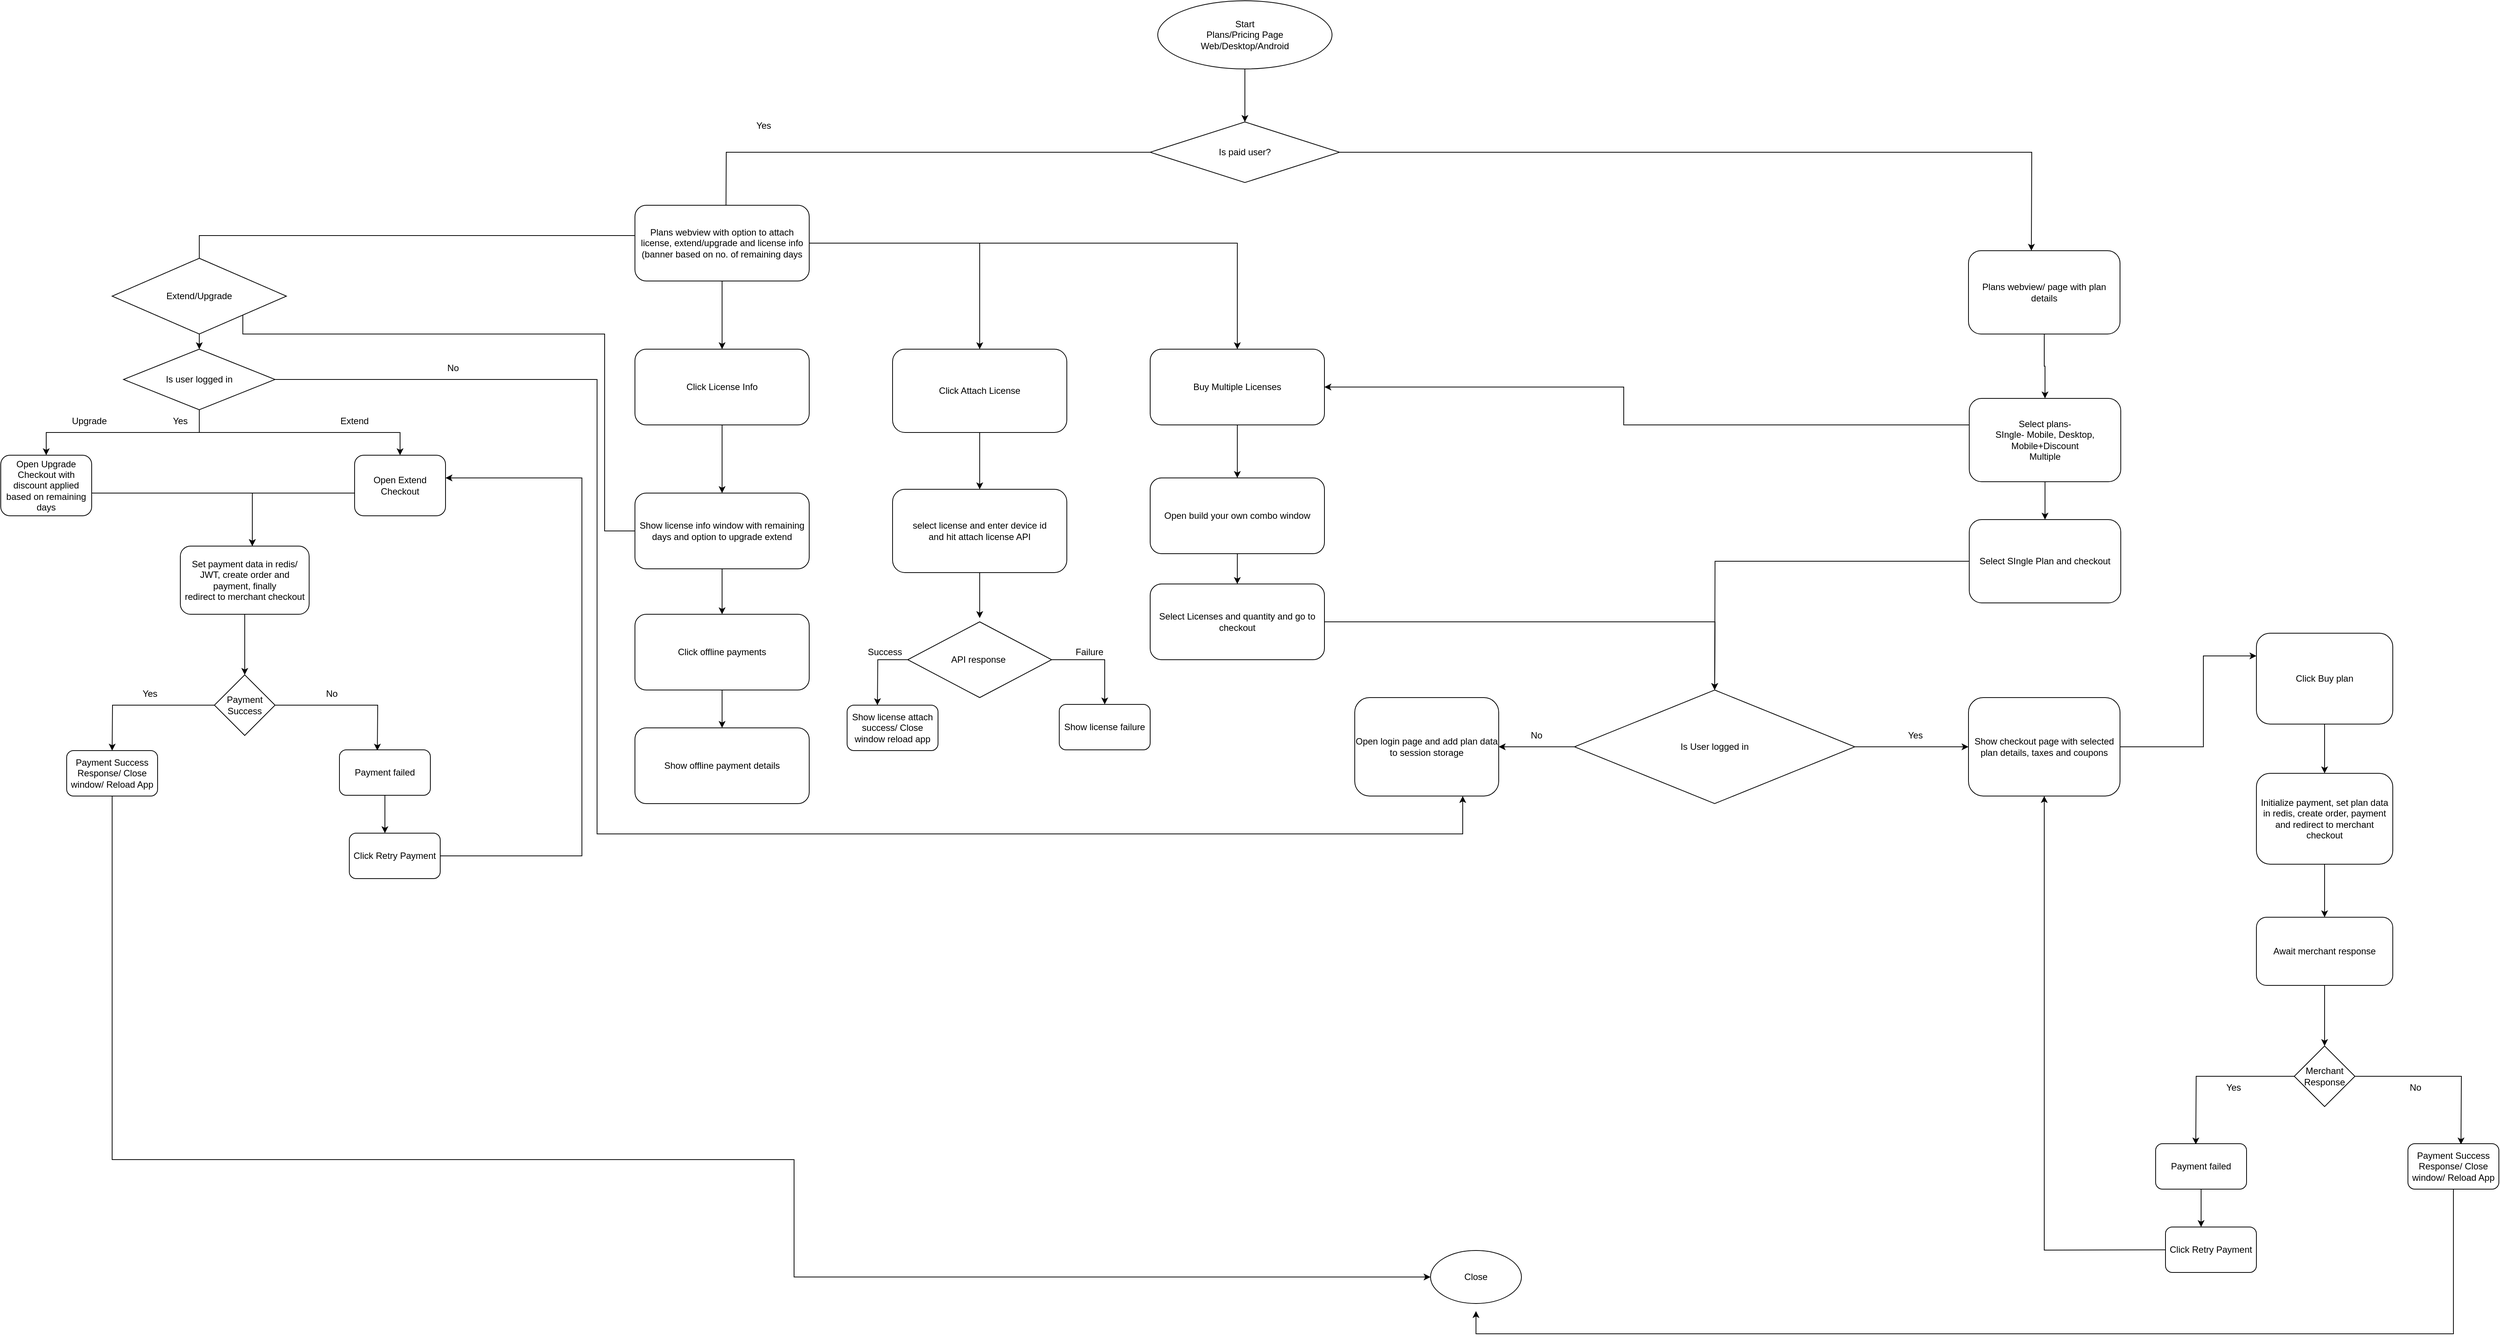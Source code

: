 <mxfile version="20.5.1" type="github">
  <diagram id="C5RBs43oDa-KdzZeNtuy" name="Page-1">
    <mxGraphModel dx="3530" dy="1754" grid="1" gridSize="10" guides="1" tooltips="1" connect="1" arrows="1" fold="1" page="1" pageScale="1" pageWidth="827" pageHeight="1169" math="0" shadow="0">
      <root>
        <mxCell id="WIyWlLk6GJQsqaUBKTNV-0" />
        <mxCell id="WIyWlLk6GJQsqaUBKTNV-1" parent="WIyWlLk6GJQsqaUBKTNV-0" />
        <mxCell id="z9Loh3sXfeO9TU2HBYBj-2" style="edgeStyle=orthogonalEdgeStyle;rounded=0;orthogonalLoop=1;jettySize=auto;html=1;entryX=0.5;entryY=0;entryDx=0;entryDy=0;" edge="1" parent="WIyWlLk6GJQsqaUBKTNV-1" source="z9Loh3sXfeO9TU2HBYBj-0" target="z9Loh3sXfeO9TU2HBYBj-5">
          <mxGeometry relative="1" as="geometry">
            <mxPoint x="405" y="150" as="targetPoint" />
          </mxGeometry>
        </mxCell>
        <mxCell id="z9Loh3sXfeO9TU2HBYBj-0" value="Start&lt;br&gt;Plans/Pricing Page&lt;br&gt;Web/Desktop/Android" style="ellipse;whiteSpace=wrap;html=1;" vertex="1" parent="WIyWlLk6GJQsqaUBKTNV-1">
          <mxGeometry x="700" y="10" width="230" height="90" as="geometry" />
        </mxCell>
        <mxCell id="z9Loh3sXfeO9TU2HBYBj-7" value="" style="edgeStyle=orthogonalEdgeStyle;rounded=0;orthogonalLoop=1;jettySize=auto;html=1;" edge="1" parent="WIyWlLk6GJQsqaUBKTNV-1" source="z9Loh3sXfeO9TU2HBYBj-5">
          <mxGeometry relative="1" as="geometry">
            <mxPoint x="130" y="320" as="targetPoint" />
          </mxGeometry>
        </mxCell>
        <mxCell id="z9Loh3sXfeO9TU2HBYBj-106" style="edgeStyle=orthogonalEdgeStyle;rounded=0;orthogonalLoop=1;jettySize=auto;html=1;exitX=1;exitY=0.5;exitDx=0;exitDy=0;" edge="1" parent="WIyWlLk6GJQsqaUBKTNV-1" source="z9Loh3sXfeO9TU2HBYBj-5">
          <mxGeometry relative="1" as="geometry">
            <mxPoint x="1853" y="340" as="targetPoint" />
          </mxGeometry>
        </mxCell>
        <mxCell id="z9Loh3sXfeO9TU2HBYBj-5" value="Is paid user?" style="rhombus;whiteSpace=wrap;html=1;" vertex="1" parent="WIyWlLk6GJQsqaUBKTNV-1">
          <mxGeometry x="690" y="170" width="250" height="80" as="geometry" />
        </mxCell>
        <mxCell id="z9Loh3sXfeO9TU2HBYBj-15" style="edgeStyle=orthogonalEdgeStyle;rounded=0;orthogonalLoop=1;jettySize=auto;html=1;" edge="1" parent="WIyWlLk6GJQsqaUBKTNV-1" source="z9Loh3sXfeO9TU2HBYBj-8" target="z9Loh3sXfeO9TU2HBYBj-14">
          <mxGeometry relative="1" as="geometry" />
        </mxCell>
        <mxCell id="z9Loh3sXfeO9TU2HBYBj-18" style="edgeStyle=orthogonalEdgeStyle;rounded=0;orthogonalLoop=1;jettySize=auto;html=1;" edge="1" parent="WIyWlLk6GJQsqaUBKTNV-1" source="z9Loh3sXfeO9TU2HBYBj-8" target="z9Loh3sXfeO9TU2HBYBj-17">
          <mxGeometry relative="1" as="geometry" />
        </mxCell>
        <mxCell id="z9Loh3sXfeO9TU2HBYBj-20" style="edgeStyle=orthogonalEdgeStyle;rounded=0;orthogonalLoop=1;jettySize=auto;html=1;" edge="1" parent="WIyWlLk6GJQsqaUBKTNV-1" source="z9Loh3sXfeO9TU2HBYBj-8" target="z9Loh3sXfeO9TU2HBYBj-12">
          <mxGeometry relative="1" as="geometry" />
        </mxCell>
        <mxCell id="z9Loh3sXfeO9TU2HBYBj-8" value="Plans webview with option to attach license, extend/upgrade and license info&lt;br&gt;(banner based on no. of remaining days" style="rounded=1;whiteSpace=wrap;html=1;" vertex="1" parent="WIyWlLk6GJQsqaUBKTNV-1">
          <mxGeometry x="10" y="280" width="230" height="100" as="geometry" />
        </mxCell>
        <mxCell id="z9Loh3sXfeO9TU2HBYBj-9" value="Yes" style="text;html=1;strokeColor=none;fillColor=none;align=center;verticalAlign=middle;whiteSpace=wrap;rounded=0;" vertex="1" parent="WIyWlLk6GJQsqaUBKTNV-1">
          <mxGeometry x="150" y="160" width="60" height="30" as="geometry" />
        </mxCell>
        <mxCell id="z9Loh3sXfeO9TU2HBYBj-35" style="edgeStyle=orthogonalEdgeStyle;rounded=0;orthogonalLoop=1;jettySize=auto;html=1;exitX=0.5;exitY=1;exitDx=0;exitDy=0;startArrow=none;" edge="1" parent="WIyWlLk6GJQsqaUBKTNV-1" source="z9Loh3sXfeO9TU2HBYBj-97" target="z9Loh3sXfeO9TU2HBYBj-27">
          <mxGeometry relative="1" as="geometry">
            <mxPoint x="-680.0" y="530" as="sourcePoint" />
            <Array as="points">
              <mxPoint x="-565" y="580" />
              <mxPoint x="-767" y="580" />
            </Array>
          </mxGeometry>
        </mxCell>
        <mxCell id="z9Loh3sXfeO9TU2HBYBj-62" style="edgeStyle=orthogonalEdgeStyle;rounded=0;orthogonalLoop=1;jettySize=auto;html=1;" edge="1" parent="WIyWlLk6GJQsqaUBKTNV-1" source="z9Loh3sXfeO9TU2HBYBj-12" target="z9Loh3sXfeO9TU2HBYBj-61">
          <mxGeometry relative="1" as="geometry" />
        </mxCell>
        <mxCell id="z9Loh3sXfeO9TU2HBYBj-12" value="Click License Info" style="rounded=1;whiteSpace=wrap;html=1;" vertex="1" parent="WIyWlLk6GJQsqaUBKTNV-1">
          <mxGeometry x="10" y="470" width="230" height="100" as="geometry" />
        </mxCell>
        <mxCell id="z9Loh3sXfeO9TU2HBYBj-80" style="edgeStyle=orthogonalEdgeStyle;rounded=0;orthogonalLoop=1;jettySize=auto;html=1;" edge="1" parent="WIyWlLk6GJQsqaUBKTNV-1" source="z9Loh3sXfeO9TU2HBYBj-14">
          <mxGeometry relative="1" as="geometry">
            <mxPoint x="465.0" y="540" as="targetPoint" />
          </mxGeometry>
        </mxCell>
        <mxCell id="z9Loh3sXfeO9TU2HBYBj-82" style="edgeStyle=orthogonalEdgeStyle;rounded=0;orthogonalLoop=1;jettySize=auto;html=1;" edge="1" parent="WIyWlLk6GJQsqaUBKTNV-1" source="z9Loh3sXfeO9TU2HBYBj-14" target="z9Loh3sXfeO9TU2HBYBj-81">
          <mxGeometry relative="1" as="geometry" />
        </mxCell>
        <mxCell id="z9Loh3sXfeO9TU2HBYBj-14" value="Click Attach License" style="rounded=1;whiteSpace=wrap;html=1;" vertex="1" parent="WIyWlLk6GJQsqaUBKTNV-1">
          <mxGeometry x="350" y="470" width="230" height="110" as="geometry" />
        </mxCell>
        <mxCell id="z9Loh3sXfeO9TU2HBYBj-124" style="edgeStyle=orthogonalEdgeStyle;rounded=0;orthogonalLoop=1;jettySize=auto;html=1;" edge="1" parent="WIyWlLk6GJQsqaUBKTNV-1" source="z9Loh3sXfeO9TU2HBYBj-17" target="z9Loh3sXfeO9TU2HBYBj-123">
          <mxGeometry relative="1" as="geometry" />
        </mxCell>
        <mxCell id="z9Loh3sXfeO9TU2HBYBj-17" value="Buy Multiple Licenses" style="rounded=1;whiteSpace=wrap;html=1;" vertex="1" parent="WIyWlLk6GJQsqaUBKTNV-1">
          <mxGeometry x="690" y="470" width="230" height="100" as="geometry" />
        </mxCell>
        <mxCell id="z9Loh3sXfeO9TU2HBYBj-21" style="edgeStyle=orthogonalEdgeStyle;rounded=0;orthogonalLoop=1;jettySize=auto;html=1;" edge="1" parent="WIyWlLk6GJQsqaUBKTNV-1" source="z9Loh3sXfeO9TU2HBYBj-25">
          <mxGeometry relative="1" as="geometry">
            <mxPoint x="-355" y="630" as="sourcePoint" />
            <Array as="points">
              <mxPoint x="-355" y="610" />
              <mxPoint x="-355" y="660" />
              <mxPoint x="-495" y="660" />
            </Array>
            <mxPoint x="-495" y="730" as="targetPoint" />
          </mxGeometry>
        </mxCell>
        <mxCell id="z9Loh3sXfeO9TU2HBYBj-25" value="Open Extend Checkout" style="rounded=1;whiteSpace=wrap;html=1;" vertex="1" parent="WIyWlLk6GJQsqaUBKTNV-1">
          <mxGeometry x="-360" y="610" width="120" height="80" as="geometry" />
        </mxCell>
        <mxCell id="z9Loh3sXfeO9TU2HBYBj-26" style="edgeStyle=orthogonalEdgeStyle;rounded=0;orthogonalLoop=1;jettySize=auto;html=1;exitX=0.5;exitY=1;exitDx=0;exitDy=0;" edge="1" parent="WIyWlLk6GJQsqaUBKTNV-1" source="z9Loh3sXfeO9TU2HBYBj-27">
          <mxGeometry relative="1" as="geometry">
            <mxPoint x="-495" y="730" as="targetPoint" />
            <Array as="points">
              <mxPoint x="-767" y="660" />
              <mxPoint x="-495" y="660" />
            </Array>
          </mxGeometry>
        </mxCell>
        <mxCell id="z9Loh3sXfeO9TU2HBYBj-27" value="Open Upgrade Checkout with discount applied based on remaining days" style="rounded=1;whiteSpace=wrap;html=1;" vertex="1" parent="WIyWlLk6GJQsqaUBKTNV-1">
          <mxGeometry x="-827" y="610" width="120" height="80" as="geometry" />
        </mxCell>
        <mxCell id="z9Loh3sXfeO9TU2HBYBj-47" style="edgeStyle=orthogonalEdgeStyle;rounded=0;orthogonalLoop=1;jettySize=auto;html=1;" edge="1" parent="WIyWlLk6GJQsqaUBKTNV-1" source="z9Loh3sXfeO9TU2HBYBj-39">
          <mxGeometry relative="1" as="geometry">
            <mxPoint x="-505" y="900" as="targetPoint" />
          </mxGeometry>
        </mxCell>
        <mxCell id="z9Loh3sXfeO9TU2HBYBj-39" value="Set payment data in redis/ JWT, create order and payment, finally&lt;br&gt;redirect to merchant checkout" style="rounded=1;whiteSpace=wrap;html=1;" vertex="1" parent="WIyWlLk6GJQsqaUBKTNV-1">
          <mxGeometry x="-590" y="730" width="170" height="90" as="geometry" />
        </mxCell>
        <mxCell id="z9Loh3sXfeO9TU2HBYBj-45" style="edgeStyle=orthogonalEdgeStyle;rounded=0;orthogonalLoop=1;jettySize=auto;html=1;exitX=1;exitY=0.5;exitDx=0;exitDy=0;" edge="1" parent="WIyWlLk6GJQsqaUBKTNV-1" source="z9Loh3sXfeO9TU2HBYBj-59">
          <mxGeometry relative="1" as="geometry">
            <mxPoint x="-240" y="1140" as="sourcePoint" />
            <mxPoint x="-240" y="640" as="targetPoint" />
            <Array as="points">
              <mxPoint x="-60" y="1139" />
              <mxPoint x="-60" y="640" />
            </Array>
          </mxGeometry>
        </mxCell>
        <mxCell id="z9Loh3sXfeO9TU2HBYBj-50" style="edgeStyle=orthogonalEdgeStyle;rounded=0;orthogonalLoop=1;jettySize=auto;html=1;" edge="1" parent="WIyWlLk6GJQsqaUBKTNV-1" source="z9Loh3sXfeO9TU2HBYBj-48">
          <mxGeometry relative="1" as="geometry">
            <mxPoint x="-680" y="1000" as="targetPoint" />
          </mxGeometry>
        </mxCell>
        <mxCell id="z9Loh3sXfeO9TU2HBYBj-56" style="edgeStyle=orthogonalEdgeStyle;rounded=0;orthogonalLoop=1;jettySize=auto;html=1;" edge="1" parent="WIyWlLk6GJQsqaUBKTNV-1" source="z9Loh3sXfeO9TU2HBYBj-48">
          <mxGeometry relative="1" as="geometry">
            <mxPoint x="-330" y="1000" as="targetPoint" />
          </mxGeometry>
        </mxCell>
        <mxCell id="z9Loh3sXfeO9TU2HBYBj-48" value="Payment Success" style="rhombus;whiteSpace=wrap;html=1;" vertex="1" parent="WIyWlLk6GJQsqaUBKTNV-1">
          <mxGeometry x="-545" y="900" width="80" height="80" as="geometry" />
        </mxCell>
        <mxCell id="z9Loh3sXfeO9TU2HBYBj-201" style="edgeStyle=orthogonalEdgeStyle;rounded=0;orthogonalLoop=1;jettySize=auto;html=1;entryX=0;entryY=0.25;entryDx=0;entryDy=0;" edge="1" parent="WIyWlLk6GJQsqaUBKTNV-1" source="z9Loh3sXfeO9TU2HBYBj-52">
          <mxGeometry relative="1" as="geometry">
            <mxPoint x="1060" y="1695" as="targetPoint" />
            <Array as="points">
              <mxPoint x="-680" y="1540" />
              <mxPoint x="220" y="1540" />
              <mxPoint x="220" y="1695" />
            </Array>
          </mxGeometry>
        </mxCell>
        <mxCell id="z9Loh3sXfeO9TU2HBYBj-52" value="Payment Success Response/ Close window/ Reload App" style="rounded=1;whiteSpace=wrap;html=1;" vertex="1" parent="WIyWlLk6GJQsqaUBKTNV-1">
          <mxGeometry x="-740" y="1000" width="120" height="60" as="geometry" />
        </mxCell>
        <mxCell id="z9Loh3sXfeO9TU2HBYBj-54" value="Yes" style="text;html=1;strokeColor=none;fillColor=none;align=center;verticalAlign=middle;whiteSpace=wrap;rounded=0;" vertex="1" parent="WIyWlLk6GJQsqaUBKTNV-1">
          <mxGeometry x="-660" y="910" width="60" height="30" as="geometry" />
        </mxCell>
        <mxCell id="z9Loh3sXfeO9TU2HBYBj-57" style="edgeStyle=orthogonalEdgeStyle;rounded=0;orthogonalLoop=1;jettySize=auto;html=1;" edge="1" parent="WIyWlLk6GJQsqaUBKTNV-1" source="z9Loh3sXfeO9TU2HBYBj-58" target="z9Loh3sXfeO9TU2HBYBj-59">
          <mxGeometry relative="1" as="geometry">
            <mxPoint x="-320" y="1099" as="targetPoint" />
            <Array as="points">
              <mxPoint x="-307" y="1129" />
              <mxPoint x="-307" y="1129" />
            </Array>
          </mxGeometry>
        </mxCell>
        <mxCell id="z9Loh3sXfeO9TU2HBYBj-58" value="Payment failed" style="rounded=1;whiteSpace=wrap;html=1;" vertex="1" parent="WIyWlLk6GJQsqaUBKTNV-1">
          <mxGeometry x="-380" y="999" width="120" height="60" as="geometry" />
        </mxCell>
        <mxCell id="z9Loh3sXfeO9TU2HBYBj-59" value="Click Retry Payment" style="rounded=1;whiteSpace=wrap;html=1;" vertex="1" parent="WIyWlLk6GJQsqaUBKTNV-1">
          <mxGeometry x="-367" y="1109" width="120" height="60" as="geometry" />
        </mxCell>
        <mxCell id="z9Loh3sXfeO9TU2HBYBj-60" value="No" style="text;html=1;strokeColor=none;fillColor=none;align=center;verticalAlign=middle;whiteSpace=wrap;rounded=0;" vertex="1" parent="WIyWlLk6GJQsqaUBKTNV-1">
          <mxGeometry x="-420" y="910" width="60" height="30" as="geometry" />
        </mxCell>
        <mxCell id="z9Loh3sXfeO9TU2HBYBj-71" style="edgeStyle=orthogonalEdgeStyle;rounded=0;orthogonalLoop=1;jettySize=auto;html=1;entryX=1;entryY=0;entryDx=0;entryDy=0;" edge="1" parent="WIyWlLk6GJQsqaUBKTNV-1" source="z9Loh3sXfeO9TU2HBYBj-61" target="z9Loh3sXfeO9TU2HBYBj-72">
          <mxGeometry relative="1" as="geometry">
            <mxPoint x="-450.0" y="505" as="targetPoint" />
            <Array as="points">
              <mxPoint x="-30" y="710" />
              <mxPoint x="-30" y="450" />
              <mxPoint x="-507" y="450" />
            </Array>
          </mxGeometry>
        </mxCell>
        <mxCell id="z9Loh3sXfeO9TU2HBYBj-76" style="edgeStyle=orthogonalEdgeStyle;rounded=0;orthogonalLoop=1;jettySize=auto;html=1;" edge="1" parent="WIyWlLk6GJQsqaUBKTNV-1" source="z9Loh3sXfeO9TU2HBYBj-61" target="z9Loh3sXfeO9TU2HBYBj-75">
          <mxGeometry relative="1" as="geometry" />
        </mxCell>
        <mxCell id="z9Loh3sXfeO9TU2HBYBj-61" value="Show license info window with remaining days and option to upgrade extend" style="rounded=1;whiteSpace=wrap;html=1;" vertex="1" parent="WIyWlLk6GJQsqaUBKTNV-1">
          <mxGeometry x="10" y="660" width="230" height="100" as="geometry" />
        </mxCell>
        <mxCell id="z9Loh3sXfeO9TU2HBYBj-73" value="Upgrade" style="text;html=1;strokeColor=none;fillColor=none;align=center;verticalAlign=middle;whiteSpace=wrap;rounded=0;" vertex="1" parent="WIyWlLk6GJQsqaUBKTNV-1">
          <mxGeometry x="-740" y="550" width="60" height="30" as="geometry" />
        </mxCell>
        <mxCell id="z9Loh3sXfeO9TU2HBYBj-74" value="Extend" style="text;html=1;strokeColor=none;fillColor=none;align=center;verticalAlign=middle;whiteSpace=wrap;rounded=0;" vertex="1" parent="WIyWlLk6GJQsqaUBKTNV-1">
          <mxGeometry x="-390" y="550" width="60" height="30" as="geometry" />
        </mxCell>
        <mxCell id="z9Loh3sXfeO9TU2HBYBj-78" style="edgeStyle=orthogonalEdgeStyle;rounded=0;orthogonalLoop=1;jettySize=auto;html=1;" edge="1" parent="WIyWlLk6GJQsqaUBKTNV-1" source="z9Loh3sXfeO9TU2HBYBj-75" target="z9Loh3sXfeO9TU2HBYBj-77">
          <mxGeometry relative="1" as="geometry" />
        </mxCell>
        <mxCell id="z9Loh3sXfeO9TU2HBYBj-75" value="Click offline payments" style="rounded=1;whiteSpace=wrap;html=1;" vertex="1" parent="WIyWlLk6GJQsqaUBKTNV-1">
          <mxGeometry x="10" y="820" width="230" height="100" as="geometry" />
        </mxCell>
        <mxCell id="z9Loh3sXfeO9TU2HBYBj-77" value="Show offline payment details" style="rounded=1;whiteSpace=wrap;html=1;" vertex="1" parent="WIyWlLk6GJQsqaUBKTNV-1">
          <mxGeometry x="10" y="970" width="230" height="100" as="geometry" />
        </mxCell>
        <mxCell id="z9Loh3sXfeO9TU2HBYBj-84" style="edgeStyle=orthogonalEdgeStyle;rounded=0;orthogonalLoop=1;jettySize=auto;html=1;" edge="1" parent="WIyWlLk6GJQsqaUBKTNV-1" source="z9Loh3sXfeO9TU2HBYBj-81">
          <mxGeometry relative="1" as="geometry">
            <mxPoint x="465" y="825" as="targetPoint" />
          </mxGeometry>
        </mxCell>
        <mxCell id="z9Loh3sXfeO9TU2HBYBj-81" value="select license and enter device id&lt;br&gt;and hit attach license API" style="rounded=1;whiteSpace=wrap;html=1;" vertex="1" parent="WIyWlLk6GJQsqaUBKTNV-1">
          <mxGeometry x="350" y="655" width="230" height="110" as="geometry" />
        </mxCell>
        <mxCell id="z9Loh3sXfeO9TU2HBYBj-87" style="edgeStyle=orthogonalEdgeStyle;rounded=0;orthogonalLoop=1;jettySize=auto;html=1;" edge="1" parent="WIyWlLk6GJQsqaUBKTNV-1" source="z9Loh3sXfeO9TU2HBYBj-85">
          <mxGeometry relative="1" as="geometry">
            <mxPoint x="330" y="940" as="targetPoint" />
          </mxGeometry>
        </mxCell>
        <mxCell id="z9Loh3sXfeO9TU2HBYBj-91" style="edgeStyle=orthogonalEdgeStyle;rounded=0;orthogonalLoop=1;jettySize=auto;html=1;entryX=0.5;entryY=0;entryDx=0;entryDy=0;" edge="1" parent="WIyWlLk6GJQsqaUBKTNV-1" source="z9Loh3sXfeO9TU2HBYBj-85" target="z9Loh3sXfeO9TU2HBYBj-92">
          <mxGeometry relative="1" as="geometry">
            <mxPoint x="630" y="920" as="targetPoint" />
            <Array as="points">
              <mxPoint x="630" y="880" />
            </Array>
          </mxGeometry>
        </mxCell>
        <mxCell id="z9Loh3sXfeO9TU2HBYBj-85" value="API response&amp;nbsp;" style="rhombus;whiteSpace=wrap;html=1;" vertex="1" parent="WIyWlLk6GJQsqaUBKTNV-1">
          <mxGeometry x="370" y="830" width="190" height="100" as="geometry" />
        </mxCell>
        <mxCell id="z9Loh3sXfeO9TU2HBYBj-88" value="Show license attach success/ Close window reload app" style="rounded=1;whiteSpace=wrap;html=1;" vertex="1" parent="WIyWlLk6GJQsqaUBKTNV-1">
          <mxGeometry x="290" y="940" width="120" height="60" as="geometry" />
        </mxCell>
        <mxCell id="z9Loh3sXfeO9TU2HBYBj-89" value="Success" style="text;html=1;strokeColor=none;fillColor=none;align=center;verticalAlign=middle;whiteSpace=wrap;rounded=0;" vertex="1" parent="WIyWlLk6GJQsqaUBKTNV-1">
          <mxGeometry x="310" y="855" width="60" height="30" as="geometry" />
        </mxCell>
        <mxCell id="z9Loh3sXfeO9TU2HBYBj-92" value="Show license failure" style="rounded=1;whiteSpace=wrap;html=1;" vertex="1" parent="WIyWlLk6GJQsqaUBKTNV-1">
          <mxGeometry x="570" y="939" width="120" height="60" as="geometry" />
        </mxCell>
        <mxCell id="z9Loh3sXfeO9TU2HBYBj-93" value="Failure" style="text;html=1;strokeColor=none;fillColor=none;align=center;verticalAlign=middle;whiteSpace=wrap;rounded=0;" vertex="1" parent="WIyWlLk6GJQsqaUBKTNV-1">
          <mxGeometry x="580" y="855" width="60" height="30" as="geometry" />
        </mxCell>
        <mxCell id="z9Loh3sXfeO9TU2HBYBj-100" style="edgeStyle=orthogonalEdgeStyle;rounded=0;orthogonalLoop=1;jettySize=auto;html=1;exitX=0.5;exitY=1;exitDx=0;exitDy=0;entryX=0.5;entryY=0;entryDx=0;entryDy=0;" edge="1" parent="WIyWlLk6GJQsqaUBKTNV-1" source="z9Loh3sXfeO9TU2HBYBj-72" target="z9Loh3sXfeO9TU2HBYBj-97">
          <mxGeometry relative="1" as="geometry" />
        </mxCell>
        <mxCell id="z9Loh3sXfeO9TU2HBYBj-72" value="Extend/Upgrade" style="rhombus;whiteSpace=wrap;html=1;" vertex="1" parent="WIyWlLk6GJQsqaUBKTNV-1">
          <mxGeometry x="-680" y="350" width="230" height="100" as="geometry" />
        </mxCell>
        <mxCell id="z9Loh3sXfeO9TU2HBYBj-96" value="" style="edgeStyle=orthogonalEdgeStyle;rounded=0;orthogonalLoop=1;jettySize=auto;html=1;endArrow=none;" edge="1" parent="WIyWlLk6GJQsqaUBKTNV-1" source="z9Loh3sXfeO9TU2HBYBj-8" target="z9Loh3sXfeO9TU2HBYBj-72">
          <mxGeometry relative="1" as="geometry">
            <mxPoint x="10" y="370" as="sourcePoint" />
            <mxPoint x="-565.0" y="480" as="targetPoint" />
            <Array as="points">
              <mxPoint x="-565" y="320" />
            </Array>
          </mxGeometry>
        </mxCell>
        <mxCell id="z9Loh3sXfeO9TU2HBYBj-101" style="edgeStyle=orthogonalEdgeStyle;rounded=0;orthogonalLoop=1;jettySize=auto;html=1;" edge="1" parent="WIyWlLk6GJQsqaUBKTNV-1" source="z9Loh3sXfeO9TU2HBYBj-97" target="z9Loh3sXfeO9TU2HBYBj-25">
          <mxGeometry relative="1" as="geometry">
            <Array as="points">
              <mxPoint x="-565" y="580" />
              <mxPoint x="-300" y="580" />
            </Array>
          </mxGeometry>
        </mxCell>
        <mxCell id="z9Loh3sXfeO9TU2HBYBj-139" style="edgeStyle=orthogonalEdgeStyle;rounded=0;orthogonalLoop=1;jettySize=auto;html=1;entryX=0.75;entryY=1;entryDx=0;entryDy=0;" edge="1" parent="WIyWlLk6GJQsqaUBKTNV-1" source="z9Loh3sXfeO9TU2HBYBj-97" target="z9Loh3sXfeO9TU2HBYBj-138">
          <mxGeometry relative="1" as="geometry">
            <Array as="points">
              <mxPoint x="-40" y="510" />
              <mxPoint x="-40" y="1110" />
              <mxPoint x="1102" y="1110" />
            </Array>
          </mxGeometry>
        </mxCell>
        <mxCell id="z9Loh3sXfeO9TU2HBYBj-97" value="Is user logged in" style="rhombus;whiteSpace=wrap;html=1;" vertex="1" parent="WIyWlLk6GJQsqaUBKTNV-1">
          <mxGeometry x="-665" y="470" width="200" height="80" as="geometry" />
        </mxCell>
        <mxCell id="z9Loh3sXfeO9TU2HBYBj-104" value="Yes" style="text;html=1;strokeColor=none;fillColor=none;align=center;verticalAlign=middle;whiteSpace=wrap;rounded=0;" vertex="1" parent="WIyWlLk6GJQsqaUBKTNV-1">
          <mxGeometry x="-620" y="550" width="60" height="30" as="geometry" />
        </mxCell>
        <mxCell id="z9Loh3sXfeO9TU2HBYBj-109" style="edgeStyle=orthogonalEdgeStyle;rounded=0;orthogonalLoop=1;jettySize=auto;html=1;" edge="1" parent="WIyWlLk6GJQsqaUBKTNV-1" source="z9Loh3sXfeO9TU2HBYBj-107" target="z9Loh3sXfeO9TU2HBYBj-108">
          <mxGeometry relative="1" as="geometry" />
        </mxCell>
        <mxCell id="z9Loh3sXfeO9TU2HBYBj-107" value="Plans webview/ page with plan details" style="rounded=1;whiteSpace=wrap;html=1;" vertex="1" parent="WIyWlLk6GJQsqaUBKTNV-1">
          <mxGeometry x="1770" y="340" width="200" height="110" as="geometry" />
        </mxCell>
        <mxCell id="z9Loh3sXfeO9TU2HBYBj-122" style="edgeStyle=orthogonalEdgeStyle;rounded=0;orthogonalLoop=1;jettySize=auto;html=1;" edge="1" parent="WIyWlLk6GJQsqaUBKTNV-1" source="z9Loh3sXfeO9TU2HBYBj-108" target="z9Loh3sXfeO9TU2HBYBj-121">
          <mxGeometry relative="1" as="geometry" />
        </mxCell>
        <mxCell id="z9Loh3sXfeO9TU2HBYBj-108" value="Select plans-&lt;br&gt;SIngle- Mobile, Desktop, Mobile+Discount&lt;br&gt;Multiple" style="rounded=1;whiteSpace=wrap;html=1;" vertex="1" parent="WIyWlLk6GJQsqaUBKTNV-1">
          <mxGeometry x="1771" y="535" width="200" height="110" as="geometry" />
        </mxCell>
        <mxCell id="z9Loh3sXfeO9TU2HBYBj-119" style="edgeStyle=orthogonalEdgeStyle;rounded=0;orthogonalLoop=1;jettySize=auto;html=1;entryX=1;entryY=0.5;entryDx=0;entryDy=0;" edge="1" parent="WIyWlLk6GJQsqaUBKTNV-1" source="z9Loh3sXfeO9TU2HBYBj-108" target="z9Loh3sXfeO9TU2HBYBj-17">
          <mxGeometry relative="1" as="geometry">
            <mxPoint x="1710" y="762.5" as="sourcePoint" />
            <Array as="points">
              <mxPoint x="1315" y="570" />
              <mxPoint x="1315" y="520" />
            </Array>
          </mxGeometry>
        </mxCell>
        <mxCell id="z9Loh3sXfeO9TU2HBYBj-129" style="edgeStyle=orthogonalEdgeStyle;rounded=0;orthogonalLoop=1;jettySize=auto;html=1;" edge="1" parent="WIyWlLk6GJQsqaUBKTNV-1" source="z9Loh3sXfeO9TU2HBYBj-121">
          <mxGeometry relative="1" as="geometry">
            <mxPoint x="1435.0" y="920" as="targetPoint" />
          </mxGeometry>
        </mxCell>
        <mxCell id="z9Loh3sXfeO9TU2HBYBj-121" value="Select SIngle Plan and checkout" style="rounded=1;whiteSpace=wrap;html=1;" vertex="1" parent="WIyWlLk6GJQsqaUBKTNV-1">
          <mxGeometry x="1771" y="695" width="200" height="110" as="geometry" />
        </mxCell>
        <mxCell id="z9Loh3sXfeO9TU2HBYBj-126" style="edgeStyle=orthogonalEdgeStyle;rounded=0;orthogonalLoop=1;jettySize=auto;html=1;" edge="1" parent="WIyWlLk6GJQsqaUBKTNV-1" source="z9Loh3sXfeO9TU2HBYBj-123" target="z9Loh3sXfeO9TU2HBYBj-125">
          <mxGeometry relative="1" as="geometry" />
        </mxCell>
        <mxCell id="z9Loh3sXfeO9TU2HBYBj-123" value="Open build your own combo window" style="rounded=1;whiteSpace=wrap;html=1;" vertex="1" parent="WIyWlLk6GJQsqaUBKTNV-1">
          <mxGeometry x="690" y="640" width="230" height="100" as="geometry" />
        </mxCell>
        <mxCell id="z9Loh3sXfeO9TU2HBYBj-128" style="edgeStyle=orthogonalEdgeStyle;rounded=0;orthogonalLoop=1;jettySize=auto;html=1;" edge="1" parent="WIyWlLk6GJQsqaUBKTNV-1" source="z9Loh3sXfeO9TU2HBYBj-125">
          <mxGeometry relative="1" as="geometry">
            <mxPoint x="1435.0" y="920" as="targetPoint" />
          </mxGeometry>
        </mxCell>
        <mxCell id="z9Loh3sXfeO9TU2HBYBj-125" value="Select Licenses and quantity and go to checkout" style="rounded=1;whiteSpace=wrap;html=1;" vertex="1" parent="WIyWlLk6GJQsqaUBKTNV-1">
          <mxGeometry x="690" y="780" width="230" height="100" as="geometry" />
        </mxCell>
        <mxCell id="z9Loh3sXfeO9TU2HBYBj-134" style="edgeStyle=orthogonalEdgeStyle;rounded=0;orthogonalLoop=1;jettySize=auto;html=1;entryX=0;entryY=0.5;entryDx=0;entryDy=0;" edge="1" parent="WIyWlLk6GJQsqaUBKTNV-1" source="z9Loh3sXfeO9TU2HBYBj-130" target="z9Loh3sXfeO9TU2HBYBj-135">
          <mxGeometry relative="1" as="geometry">
            <mxPoint x="1655.0" y="995" as="targetPoint" />
          </mxGeometry>
        </mxCell>
        <mxCell id="z9Loh3sXfeO9TU2HBYBj-137" style="edgeStyle=orthogonalEdgeStyle;rounded=0;orthogonalLoop=1;jettySize=auto;html=1;" edge="1" parent="WIyWlLk6GJQsqaUBKTNV-1" source="z9Loh3sXfeO9TU2HBYBj-130">
          <mxGeometry relative="1" as="geometry">
            <mxPoint x="1150.0" y="995" as="targetPoint" />
          </mxGeometry>
        </mxCell>
        <mxCell id="z9Loh3sXfeO9TU2HBYBj-130" value="Is User logged in" style="rhombus;whiteSpace=wrap;html=1;" vertex="1" parent="WIyWlLk6GJQsqaUBKTNV-1">
          <mxGeometry x="1250" y="920" width="370" height="150" as="geometry" />
        </mxCell>
        <mxCell id="z9Loh3sXfeO9TU2HBYBj-146" style="edgeStyle=orthogonalEdgeStyle;rounded=0;orthogonalLoop=1;jettySize=auto;html=1;entryX=0;entryY=0.25;entryDx=0;entryDy=0;" edge="1" parent="WIyWlLk6GJQsqaUBKTNV-1" source="z9Loh3sXfeO9TU2HBYBj-135" target="z9Loh3sXfeO9TU2HBYBj-143">
          <mxGeometry relative="1" as="geometry">
            <mxPoint x="2080" y="880" as="targetPoint" />
            <Array as="points">
              <mxPoint x="2080" y="995" />
              <mxPoint x="2080" y="875" />
            </Array>
          </mxGeometry>
        </mxCell>
        <mxCell id="z9Loh3sXfeO9TU2HBYBj-135" value="Show checkout page with selected plan details, taxes and coupons" style="rounded=1;whiteSpace=wrap;html=1;" vertex="1" parent="WIyWlLk6GJQsqaUBKTNV-1">
          <mxGeometry x="1770" y="930" width="200" height="130" as="geometry" />
        </mxCell>
        <mxCell id="z9Loh3sXfeO9TU2HBYBj-138" value="Open login page and add plan data to session storage" style="rounded=1;whiteSpace=wrap;html=1;" vertex="1" parent="WIyWlLk6GJQsqaUBKTNV-1">
          <mxGeometry x="960" y="930" width="190" height="130" as="geometry" />
        </mxCell>
        <mxCell id="z9Loh3sXfeO9TU2HBYBj-140" value="No" style="text;html=1;strokeColor=none;fillColor=none;align=center;verticalAlign=middle;whiteSpace=wrap;rounded=0;" vertex="1" parent="WIyWlLk6GJQsqaUBKTNV-1">
          <mxGeometry x="-260" y="480" width="60" height="30" as="geometry" />
        </mxCell>
        <mxCell id="z9Loh3sXfeO9TU2HBYBj-141" value="No" style="text;html=1;strokeColor=none;fillColor=none;align=center;verticalAlign=middle;whiteSpace=wrap;rounded=0;" vertex="1" parent="WIyWlLk6GJQsqaUBKTNV-1">
          <mxGeometry x="1170" y="965" width="60" height="30" as="geometry" />
        </mxCell>
        <mxCell id="z9Loh3sXfeO9TU2HBYBj-142" value="Yes" style="text;html=1;strokeColor=none;fillColor=none;align=center;verticalAlign=middle;whiteSpace=wrap;rounded=0;" vertex="1" parent="WIyWlLk6GJQsqaUBKTNV-1">
          <mxGeometry x="1670" y="965" width="60" height="30" as="geometry" />
        </mxCell>
        <mxCell id="z9Loh3sXfeO9TU2HBYBj-148" style="edgeStyle=orthogonalEdgeStyle;rounded=0;orthogonalLoop=1;jettySize=auto;html=1;" edge="1" parent="WIyWlLk6GJQsqaUBKTNV-1" source="z9Loh3sXfeO9TU2HBYBj-143">
          <mxGeometry relative="1" as="geometry">
            <mxPoint x="2240" y="1030" as="targetPoint" />
          </mxGeometry>
        </mxCell>
        <mxCell id="z9Loh3sXfeO9TU2HBYBj-143" value="Click Buy plan" style="whiteSpace=wrap;html=1;rounded=1;" vertex="1" parent="WIyWlLk6GJQsqaUBKTNV-1">
          <mxGeometry x="2150" y="845" width="180" height="120" as="geometry" />
        </mxCell>
        <mxCell id="z9Loh3sXfeO9TU2HBYBj-189" style="edgeStyle=orthogonalEdgeStyle;rounded=0;orthogonalLoop=1;jettySize=auto;html=1;" edge="1" parent="WIyWlLk6GJQsqaUBKTNV-1" source="z9Loh3sXfeO9TU2HBYBj-171" target="z9Loh3sXfeO9TU2HBYBj-188">
          <mxGeometry relative="1" as="geometry" />
        </mxCell>
        <mxCell id="z9Loh3sXfeO9TU2HBYBj-171" value="Initialize payment, set plan data in redis, create order, payment and redirect to merchant checkout" style="whiteSpace=wrap;html=1;rounded=1;" vertex="1" parent="WIyWlLk6GJQsqaUBKTNV-1">
          <mxGeometry x="2150" y="1030" width="180" height="120" as="geometry" />
        </mxCell>
        <mxCell id="z9Loh3sXfeO9TU2HBYBj-173" style="edgeStyle=orthogonalEdgeStyle;rounded=0;orthogonalLoop=1;jettySize=auto;html=1;" edge="1" parent="WIyWlLk6GJQsqaUBKTNV-1" source="z9Loh3sXfeO9TU2HBYBj-175">
          <mxGeometry relative="1" as="geometry">
            <mxPoint x="2070" y="1520" as="targetPoint" />
          </mxGeometry>
        </mxCell>
        <mxCell id="z9Loh3sXfeO9TU2HBYBj-174" style="edgeStyle=orthogonalEdgeStyle;rounded=0;orthogonalLoop=1;jettySize=auto;html=1;" edge="1" parent="WIyWlLk6GJQsqaUBKTNV-1" source="z9Loh3sXfeO9TU2HBYBj-175">
          <mxGeometry relative="1" as="geometry">
            <mxPoint x="2420" y="1520" as="targetPoint" />
          </mxGeometry>
        </mxCell>
        <mxCell id="z9Loh3sXfeO9TU2HBYBj-175" value="Merchant Response" style="rhombus;whiteSpace=wrap;html=1;" vertex="1" parent="WIyWlLk6GJQsqaUBKTNV-1">
          <mxGeometry x="2200" y="1390" width="80" height="80" as="geometry" />
        </mxCell>
        <mxCell id="z9Loh3sXfeO9TU2HBYBj-197" style="edgeStyle=orthogonalEdgeStyle;rounded=0;orthogonalLoop=1;jettySize=auto;html=1;" edge="1" parent="WIyWlLk6GJQsqaUBKTNV-1" source="z9Loh3sXfeO9TU2HBYBj-177">
          <mxGeometry relative="1" as="geometry">
            <mxPoint x="1120" y="1740" as="targetPoint" />
            <Array as="points">
              <mxPoint x="2410" y="1770" />
              <mxPoint x="1120" y="1770" />
            </Array>
          </mxGeometry>
        </mxCell>
        <mxCell id="z9Loh3sXfeO9TU2HBYBj-177" value="Payment Success Response/ Close window/ Reload App" style="rounded=1;whiteSpace=wrap;html=1;" vertex="1" parent="WIyWlLk6GJQsqaUBKTNV-1">
          <mxGeometry x="2350" y="1519" width="120" height="60" as="geometry" />
        </mxCell>
        <mxCell id="z9Loh3sXfeO9TU2HBYBj-178" value="Yes" style="text;html=1;strokeColor=none;fillColor=none;align=center;verticalAlign=middle;whiteSpace=wrap;rounded=0;" vertex="1" parent="WIyWlLk6GJQsqaUBKTNV-1">
          <mxGeometry x="2090" y="1430" width="60" height="30" as="geometry" />
        </mxCell>
        <mxCell id="z9Loh3sXfeO9TU2HBYBj-193" style="edgeStyle=orthogonalEdgeStyle;rounded=0;orthogonalLoop=1;jettySize=auto;html=1;" edge="1" parent="WIyWlLk6GJQsqaUBKTNV-1" target="z9Loh3sXfeO9TU2HBYBj-135">
          <mxGeometry relative="1" as="geometry">
            <mxPoint x="2120" y="1659" as="sourcePoint" />
          </mxGeometry>
        </mxCell>
        <mxCell id="z9Loh3sXfeO9TU2HBYBj-182" value="No" style="text;html=1;strokeColor=none;fillColor=none;align=center;verticalAlign=middle;whiteSpace=wrap;rounded=0;" vertex="1" parent="WIyWlLk6GJQsqaUBKTNV-1">
          <mxGeometry x="2330" y="1430" width="60" height="30" as="geometry" />
        </mxCell>
        <mxCell id="z9Loh3sXfeO9TU2HBYBj-190" style="edgeStyle=orthogonalEdgeStyle;rounded=0;orthogonalLoop=1;jettySize=auto;html=1;entryX=0.5;entryY=0;entryDx=0;entryDy=0;" edge="1" parent="WIyWlLk6GJQsqaUBKTNV-1" source="z9Loh3sXfeO9TU2HBYBj-188" target="z9Loh3sXfeO9TU2HBYBj-175">
          <mxGeometry relative="1" as="geometry" />
        </mxCell>
        <mxCell id="z9Loh3sXfeO9TU2HBYBj-188" value="Await merchant response" style="whiteSpace=wrap;html=1;rounded=1;" vertex="1" parent="WIyWlLk6GJQsqaUBKTNV-1">
          <mxGeometry x="2150" y="1220" width="180" height="90" as="geometry" />
        </mxCell>
        <mxCell id="z9Loh3sXfeO9TU2HBYBj-205" style="edgeStyle=orthogonalEdgeStyle;rounded=0;orthogonalLoop=1;jettySize=auto;html=1;" edge="1" parent="WIyWlLk6GJQsqaUBKTNV-1" source="z9Loh3sXfeO9TU2HBYBj-206" target="z9Loh3sXfeO9TU2HBYBj-207">
          <mxGeometry relative="1" as="geometry">
            <mxPoint x="2077" y="1619" as="targetPoint" />
            <Array as="points">
              <mxPoint x="2090" y="1649" />
              <mxPoint x="2090" y="1649" />
            </Array>
          </mxGeometry>
        </mxCell>
        <mxCell id="z9Loh3sXfeO9TU2HBYBj-206" value="Payment failed" style="rounded=1;whiteSpace=wrap;html=1;" vertex="1" parent="WIyWlLk6GJQsqaUBKTNV-1">
          <mxGeometry x="2017" y="1519" width="120" height="60" as="geometry" />
        </mxCell>
        <mxCell id="z9Loh3sXfeO9TU2HBYBj-207" value="Click Retry Payment" style="rounded=1;whiteSpace=wrap;html=1;" vertex="1" parent="WIyWlLk6GJQsqaUBKTNV-1">
          <mxGeometry x="2030" y="1629" width="120" height="60" as="geometry" />
        </mxCell>
        <mxCell id="z9Loh3sXfeO9TU2HBYBj-210" value="Close" style="ellipse;whiteSpace=wrap;html=1;" vertex="1" parent="WIyWlLk6GJQsqaUBKTNV-1">
          <mxGeometry x="1060" y="1660" width="120" height="70" as="geometry" />
        </mxCell>
      </root>
    </mxGraphModel>
  </diagram>
</mxfile>
